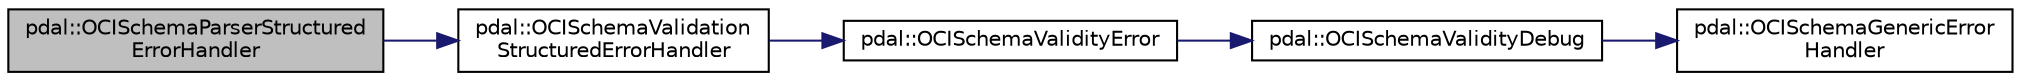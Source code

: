 digraph "pdal::OCISchemaParserStructuredErrorHandler"
{
  edge [fontname="Helvetica",fontsize="10",labelfontname="Helvetica",labelfontsize="10"];
  node [fontname="Helvetica",fontsize="10",shape=record];
  rankdir="LR";
  Node1 [label="pdal::OCISchemaParserStructured\lErrorHandler",height=0.2,width=0.4,color="black", fillcolor="grey75", style="filled", fontcolor="black"];
  Node1 -> Node2 [color="midnightblue",fontsize="10",style="solid",fontname="Helvetica"];
  Node2 [label="pdal::OCISchemaValidation\lStructuredErrorHandler",height=0.2,width=0.4,color="black", fillcolor="white", style="filled",URL="$namespacepdal.html#a3a6d9c816f9e2635625847db677a9820"];
  Node2 -> Node3 [color="midnightblue",fontsize="10",style="solid",fontname="Helvetica"];
  Node3 [label="pdal::OCISchemaValidityError",height=0.2,width=0.4,color="black", fillcolor="white", style="filled",URL="$namespacepdal.html#ad2f334a7af16b1eb1437212a6374dda5"];
  Node3 -> Node4 [color="midnightblue",fontsize="10",style="solid",fontname="Helvetica"];
  Node4 [label="pdal::OCISchemaValidityDebug",height=0.2,width=0.4,color="black", fillcolor="white", style="filled",URL="$namespacepdal.html#a256b3d6540401a269a0dbb23190b7750"];
  Node4 -> Node5 [color="midnightblue",fontsize="10",style="solid",fontname="Helvetica"];
  Node5 [label="pdal::OCISchemaGenericError\lHandler",height=0.2,width=0.4,color="black", fillcolor="white", style="filled",URL="$namespacepdal.html#a0bffbe8c0eb2abd2e466fa2ca3964026"];
}

